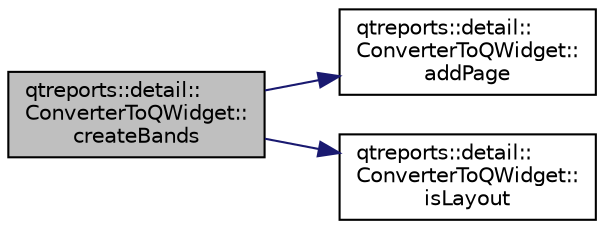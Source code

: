 digraph "qtreports::detail::ConverterToQWidget::createBands"
{
 // INTERACTIVE_SVG=YES
  bgcolor="transparent";
  edge [fontname="Helvetica",fontsize="10",labelfontname="Helvetica",labelfontsize="10"];
  node [fontname="Helvetica",fontsize="10",shape=record];
  rankdir="LR";
  Node1 [label="qtreports::detail::\lConverterToQWidget::\lcreateBands",height=0.2,width=0.4,color="black", fillcolor="grey75", style="filled", fontcolor="black"];
  Node1 -> Node2 [color="midnightblue",fontsize="10",style="solid",fontname="Helvetica"];
  Node2 [label="qtreports::detail::\lConverterToQWidget::\laddPage",height=0.2,width=0.4,color="black",URL="$classqtreports_1_1detail_1_1_converter_to_q_widget.html#a23d6229235fca8bd8bbddcc5e2e28f92",tooltip="Добавляет новую страницу на виджет. "];
  Node1 -> Node3 [color="midnightblue",fontsize="10",style="solid",fontname="Helvetica"];
  Node3 [label="qtreports::detail::\lConverterToQWidget::\lisLayout",height=0.2,width=0.4,color="black",URL="$classqtreports_1_1detail_1_1_converter_to_q_widget.html#a76bb37f2855d12afc9056c75cdbc5e0b",tooltip="Проверяет, является ли виджет типа WidgetType::Layout. "];
}

